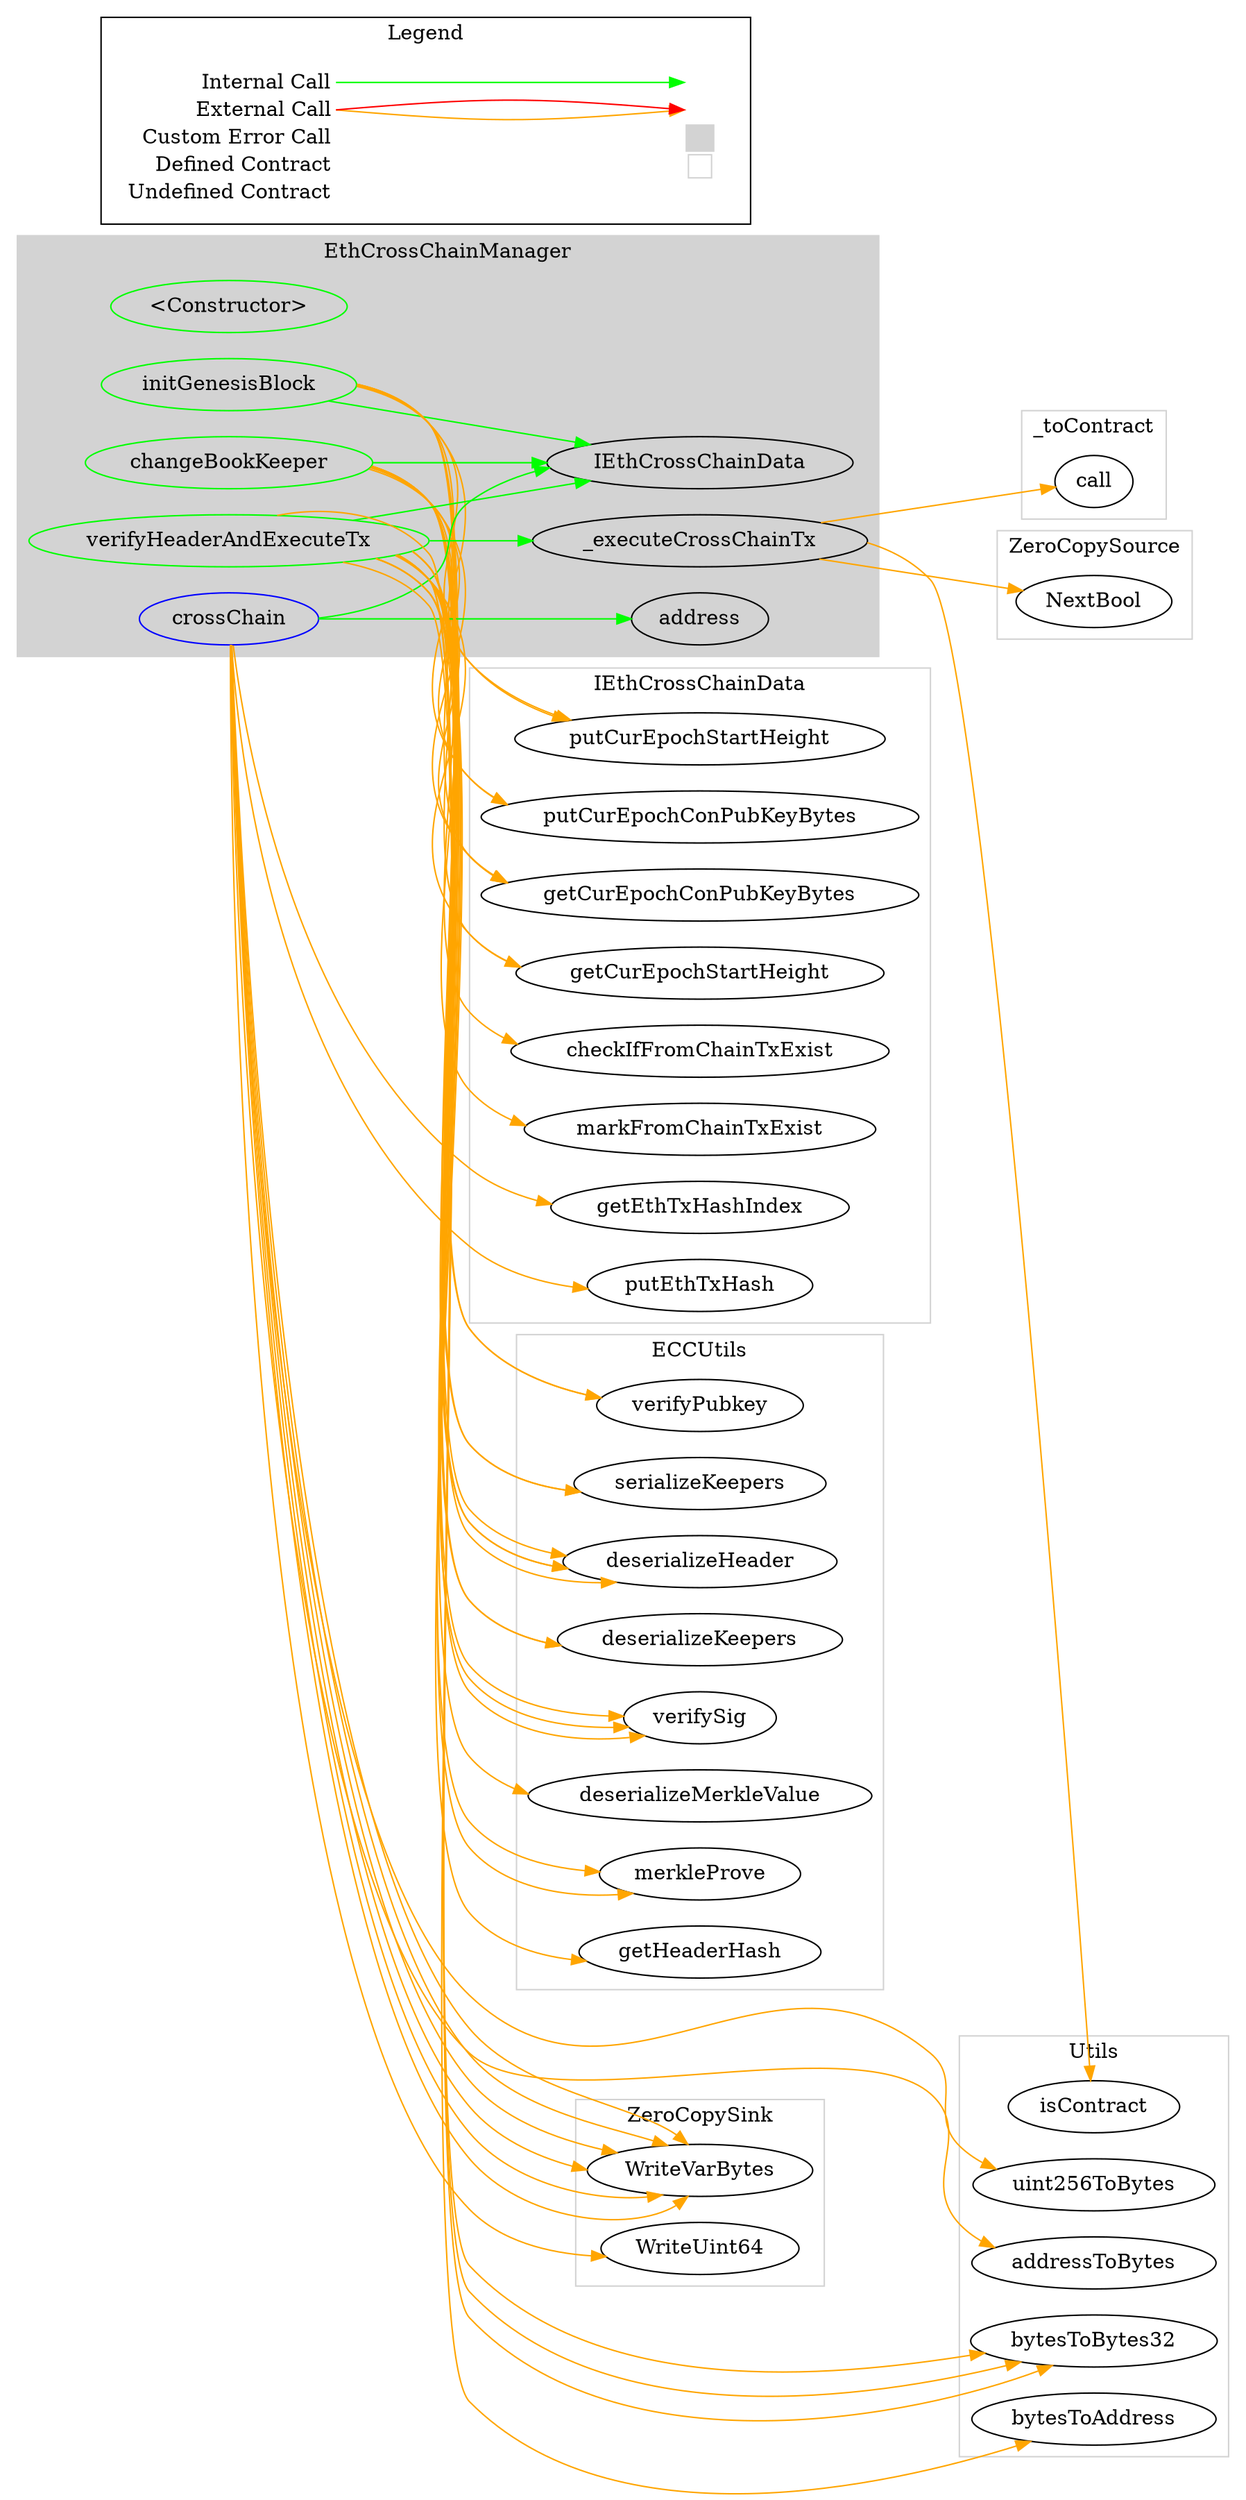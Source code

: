 digraph G {
  graph [ ratio = "auto", page = "100", compound =true ];
subgraph "clusterEthCrossChainManager" {
  graph [ label = "EthCrossChainManager", color = "lightgray", style = "filled", bgcolor = "lightgray" ];
  "EthCrossChainManager.<Constructor>" [ label = "<Constructor>", color = "green" ];
  "EthCrossChainManager.initGenesisBlock" [ label = "initGenesisBlock", color = "green" ];
  "EthCrossChainManager.changeBookKeeper" [ label = "changeBookKeeper", color = "green" ];
  "EthCrossChainManager.crossChain" [ label = "crossChain", color = "blue" ];
  "EthCrossChainManager.verifyHeaderAndExecuteTx" [ label = "verifyHeaderAndExecuteTx", color = "green" ];
  "EthCrossChainManager._executeCrossChainTx" [ label = "_executeCrossChainTx" ];
  "EthCrossChainManager.IEthCrossChainData" [ label = "IEthCrossChainData" ];
  "EthCrossChainManager.address" [ label = "address" ];
}

subgraph "clusterIEthCrossChainData" {
  graph [ label = "IEthCrossChainData", color = "lightgray" ];
  "IEthCrossChainData.getCurEpochConPubKeyBytes" [ label = "getCurEpochConPubKeyBytes" ];
  "IEthCrossChainData.putCurEpochStartHeight" [ label = "putCurEpochStartHeight" ];
  "IEthCrossChainData.putCurEpochConPubKeyBytes" [ label = "putCurEpochConPubKeyBytes" ];
  "IEthCrossChainData.getCurEpochStartHeight" [ label = "getCurEpochStartHeight" ];
  "IEthCrossChainData.getEthTxHashIndex" [ label = "getEthTxHashIndex" ];
  "IEthCrossChainData.putEthTxHash" [ label = "putEthTxHash" ];
  "IEthCrossChainData.checkIfFromChainTxExist" [ label = "checkIfFromChainTxExist" ];
  "IEthCrossChainData.markFromChainTxExist" [ label = "markFromChainTxExist" ];
}

subgraph "clusterECCUtils" {
  graph [ label = "ECCUtils", color = "lightgray" ];
  "ECCUtils.deserializeHeader" [ label = "deserializeHeader" ];
  "ECCUtils.verifyPubkey" [ label = "verifyPubkey" ];
  "ECCUtils.serializeKeepers" [ label = "serializeKeepers" ];
  "ECCUtils.deserializeKeepers" [ label = "deserializeKeepers" ];
  "ECCUtils.verifySig" [ label = "verifySig" ];
  "ECCUtils.merkleProve" [ label = "merkleProve" ];
  "ECCUtils.getHeaderHash" [ label = "getHeaderHash" ];
  "ECCUtils.deserializeMerkleValue" [ label = "deserializeMerkleValue" ];
}

subgraph "clusterUtils" {
  graph [ label = "Utils", color = "lightgray" ];
  "Utils.uint256ToBytes" [ label = "uint256ToBytes" ];
  "Utils.addressToBytes" [ label = "addressToBytes" ];
  "Utils.bytesToBytes32" [ label = "bytesToBytes32" ];
  "Utils.bytesToAddress" [ label = "bytesToAddress" ];
  "Utils.isContract" [ label = "isContract" ];
}

subgraph "clusterZeroCopySink" {
  graph [ label = "ZeroCopySink", color = "lightgray" ];
  "ZeroCopySink.WriteVarBytes" [ label = "WriteVarBytes" ];
  "ZeroCopySink.WriteUint64" [ label = "WriteUint64" ];
}

subgraph "cluster_toContract" {
  graph [ label = "_toContract", color = "lightgray" ];
  "_toContract.call" [ label = "call" ];
}

subgraph "clusterZeroCopySource" {
  graph [ label = "ZeroCopySource", color = "lightgray" ];
  "ZeroCopySource.NextBool" [ label = "NextBool" ];
}

  "EthCrossChainManager.initGenesisBlock";
  "EthCrossChainManager.IEthCrossChainData";
  "IEthCrossChainData.getCurEpochConPubKeyBytes";
  "ECCUtils.deserializeHeader";
  "ECCUtils.verifyPubkey";
  "IEthCrossChainData.putCurEpochStartHeight";
  "IEthCrossChainData.putCurEpochConPubKeyBytes";
  "ECCUtils.serializeKeepers";
  "EthCrossChainManager.changeBookKeeper";
  "IEthCrossChainData.getCurEpochStartHeight";
  "ECCUtils.deserializeKeepers";
  "ECCUtils.verifySig";
  "EthCrossChainManager.crossChain";
  "IEthCrossChainData.getEthTxHashIndex";
  "Utils.uint256ToBytes";
  "ZeroCopySink.WriteVarBytes";
  "EthCrossChainManager.address";
  "Utils.addressToBytes";
  "ZeroCopySink.WriteUint64";
  "IEthCrossChainData.putEthTxHash";
  "EthCrossChainManager.verifyHeaderAndExecuteTx";
  "ECCUtils.merkleProve";
  "ECCUtils.getHeaderHash";
  "Utils.bytesToBytes32";
  "ECCUtils.deserializeMerkleValue";
  "IEthCrossChainData.checkIfFromChainTxExist";
  "IEthCrossChainData.markFromChainTxExist";
  "Utils.bytesToAddress";
  "EthCrossChainManager._executeCrossChainTx";
  "Utils.isContract";
  "_toContract.call";
  "ZeroCopySource.NextBool";
  "EthCrossChainManager.initGenesisBlock" -> "EthCrossChainManager.IEthCrossChainData" [ color = "green" ];
  "EthCrossChainManager.initGenesisBlock" -> "IEthCrossChainData.getCurEpochConPubKeyBytes" [ color = "orange" ];
  "EthCrossChainManager.initGenesisBlock" -> "ECCUtils.deserializeHeader" [ color = "orange" ];
  "EthCrossChainManager.initGenesisBlock" -> "ECCUtils.verifyPubkey" [ color = "orange" ];
  "EthCrossChainManager.initGenesisBlock" -> "IEthCrossChainData.putCurEpochStartHeight" [ color = "orange" ];
  "EthCrossChainManager.initGenesisBlock" -> "IEthCrossChainData.putCurEpochConPubKeyBytes" [ color = "orange" ];
  "EthCrossChainManager.initGenesisBlock" -> "ECCUtils.serializeKeepers" [ color = "orange" ];
  "EthCrossChainManager.changeBookKeeper" -> "ECCUtils.deserializeHeader" [ color = "orange" ];
  "EthCrossChainManager.changeBookKeeper" -> "EthCrossChainManager.IEthCrossChainData" [ color = "green" ];
  "EthCrossChainManager.changeBookKeeper" -> "IEthCrossChainData.getCurEpochStartHeight" [ color = "orange" ];
  "EthCrossChainManager.changeBookKeeper" -> "ECCUtils.deserializeKeepers" [ color = "orange" ];
  "EthCrossChainManager.changeBookKeeper" -> "IEthCrossChainData.getCurEpochConPubKeyBytes" [ color = "orange" ];
  "EthCrossChainManager.changeBookKeeper" -> "ECCUtils.verifySig" [ color = "orange" ];
  "EthCrossChainManager.changeBookKeeper" -> "ECCUtils.verifyPubkey" [ color = "orange" ];
  "EthCrossChainManager.changeBookKeeper" -> "IEthCrossChainData.putCurEpochStartHeight" [ color = "orange" ];
  "EthCrossChainManager.changeBookKeeper" -> "IEthCrossChainData.putCurEpochConPubKeyBytes" [ color = "orange" ];
  "EthCrossChainManager.changeBookKeeper" -> "ECCUtils.serializeKeepers" [ color = "orange" ];
  "EthCrossChainManager.crossChain" -> "EthCrossChainManager.IEthCrossChainData" [ color = "green" ];
  "EthCrossChainManager.crossChain" -> "IEthCrossChainData.getEthTxHashIndex" [ color = "orange" ];
  "EthCrossChainManager.crossChain" -> "Utils.uint256ToBytes" [ color = "orange" ];
  "EthCrossChainManager.crossChain" -> "ZeroCopySink.WriteVarBytes" [ color = "orange" ];
  "EthCrossChainManager.crossChain" -> "ZeroCopySink.WriteVarBytes" [ color = "orange" ];
  "EthCrossChainManager.crossChain" -> "EthCrossChainManager.address" [ color = "green" ];
  "EthCrossChainManager.crossChain" -> "ZeroCopySink.WriteVarBytes" [ color = "orange" ];
  "EthCrossChainManager.crossChain" -> "Utils.addressToBytes" [ color = "orange" ];
  "EthCrossChainManager.crossChain" -> "ZeroCopySink.WriteUint64" [ color = "orange" ];
  "EthCrossChainManager.crossChain" -> "ZeroCopySink.WriteVarBytes" [ color = "orange" ];
  "EthCrossChainManager.crossChain" -> "ZeroCopySink.WriteVarBytes" [ color = "orange" ];
  "EthCrossChainManager.crossChain" -> "ZeroCopySink.WriteVarBytes" [ color = "orange" ];
  "EthCrossChainManager.crossChain" -> "IEthCrossChainData.putEthTxHash" [ color = "orange" ];
  "EthCrossChainManager.verifyHeaderAndExecuteTx" -> "ECCUtils.deserializeHeader" [ color = "orange" ];
  "EthCrossChainManager.verifyHeaderAndExecuteTx" -> "EthCrossChainManager.IEthCrossChainData" [ color = "green" ];
  "EthCrossChainManager.verifyHeaderAndExecuteTx" -> "ECCUtils.deserializeKeepers" [ color = "orange" ];
  "EthCrossChainManager.verifyHeaderAndExecuteTx" -> "IEthCrossChainData.getCurEpochConPubKeyBytes" [ color = "orange" ];
  "EthCrossChainManager.verifyHeaderAndExecuteTx" -> "IEthCrossChainData.getCurEpochStartHeight" [ color = "orange" ];
  "EthCrossChainManager.verifyHeaderAndExecuteTx" -> "ECCUtils.verifySig" [ color = "orange" ];
  "EthCrossChainManager.verifyHeaderAndExecuteTx" -> "ECCUtils.verifySig" [ color = "orange" ];
  "EthCrossChainManager.verifyHeaderAndExecuteTx" -> "ECCUtils.deserializeHeader" [ color = "orange" ];
  "EthCrossChainManager.verifyHeaderAndExecuteTx" -> "ECCUtils.merkleProve" [ color = "orange" ];
  "EthCrossChainManager.verifyHeaderAndExecuteTx" -> "ECCUtils.getHeaderHash" [ color = "orange" ];
  "EthCrossChainManager.verifyHeaderAndExecuteTx" -> "Utils.bytesToBytes32" [ color = "orange" ];
  "EthCrossChainManager.verifyHeaderAndExecuteTx" -> "ECCUtils.merkleProve" [ color = "orange" ];
  "EthCrossChainManager.verifyHeaderAndExecuteTx" -> "ECCUtils.deserializeMerkleValue" [ color = "orange" ];
  "EthCrossChainManager.verifyHeaderAndExecuteTx" -> "IEthCrossChainData.checkIfFromChainTxExist" [ color = "orange" ];
  "EthCrossChainManager.verifyHeaderAndExecuteTx" -> "Utils.bytesToBytes32" [ color = "orange" ];
  "EthCrossChainManager.verifyHeaderAndExecuteTx" -> "IEthCrossChainData.markFromChainTxExist" [ color = "orange" ];
  "EthCrossChainManager.verifyHeaderAndExecuteTx" -> "Utils.bytesToBytes32" [ color = "orange" ];
  "EthCrossChainManager.verifyHeaderAndExecuteTx" -> "Utils.bytesToAddress" [ color = "orange" ];
  "EthCrossChainManager.verifyHeaderAndExecuteTx" -> "EthCrossChainManager._executeCrossChainTx" [ color = "green" ];
  "EthCrossChainManager._executeCrossChainTx" -> "Utils.isContract" [ color = "orange" ];
  "EthCrossChainManager._executeCrossChainTx" -> "_toContract.call" [ color = "orange" ];
  "EthCrossChainManager._executeCrossChainTx" -> "ZeroCopySource.NextBool" [ color = "orange" ];


rankdir=LR
node [shape=plaintext]
subgraph cluster_01 { 
label = "Legend";
key [label=<<table border="0" cellpadding="2" cellspacing="0" cellborder="0">
  <tr><td align="right" port="i1">Internal Call</td></tr>
  <tr><td align="right" port="i2">External Call</td></tr>
  <tr><td align="right" port="i2">Custom Error Call</td></tr>
  <tr><td align="right" port="i3">Defined Contract</td></tr>
  <tr><td align="right" port="i4">Undefined Contract</td></tr>
  </table>>]
key2 [label=<<table border="0" cellpadding="2" cellspacing="0" cellborder="0">
  <tr><td port="i1">&nbsp;&nbsp;&nbsp;</td></tr>
  <tr><td port="i2">&nbsp;&nbsp;&nbsp;</td></tr>
  <tr><td port="i3" bgcolor="lightgray">&nbsp;&nbsp;&nbsp;</td></tr>
  <tr><td port="i4">
    <table border="1" cellborder="0" cellspacing="0" cellpadding="7" color="lightgray">
      <tr>
       <td></td>
      </tr>
     </table>
  </td></tr>
  </table>>]
key:i1:e -> key2:i1:w [color="green"]
key:i2:e -> key2:i2:w [color="orange"]
key:i2:e -> key2:i2:w [color="red"]
}
}

